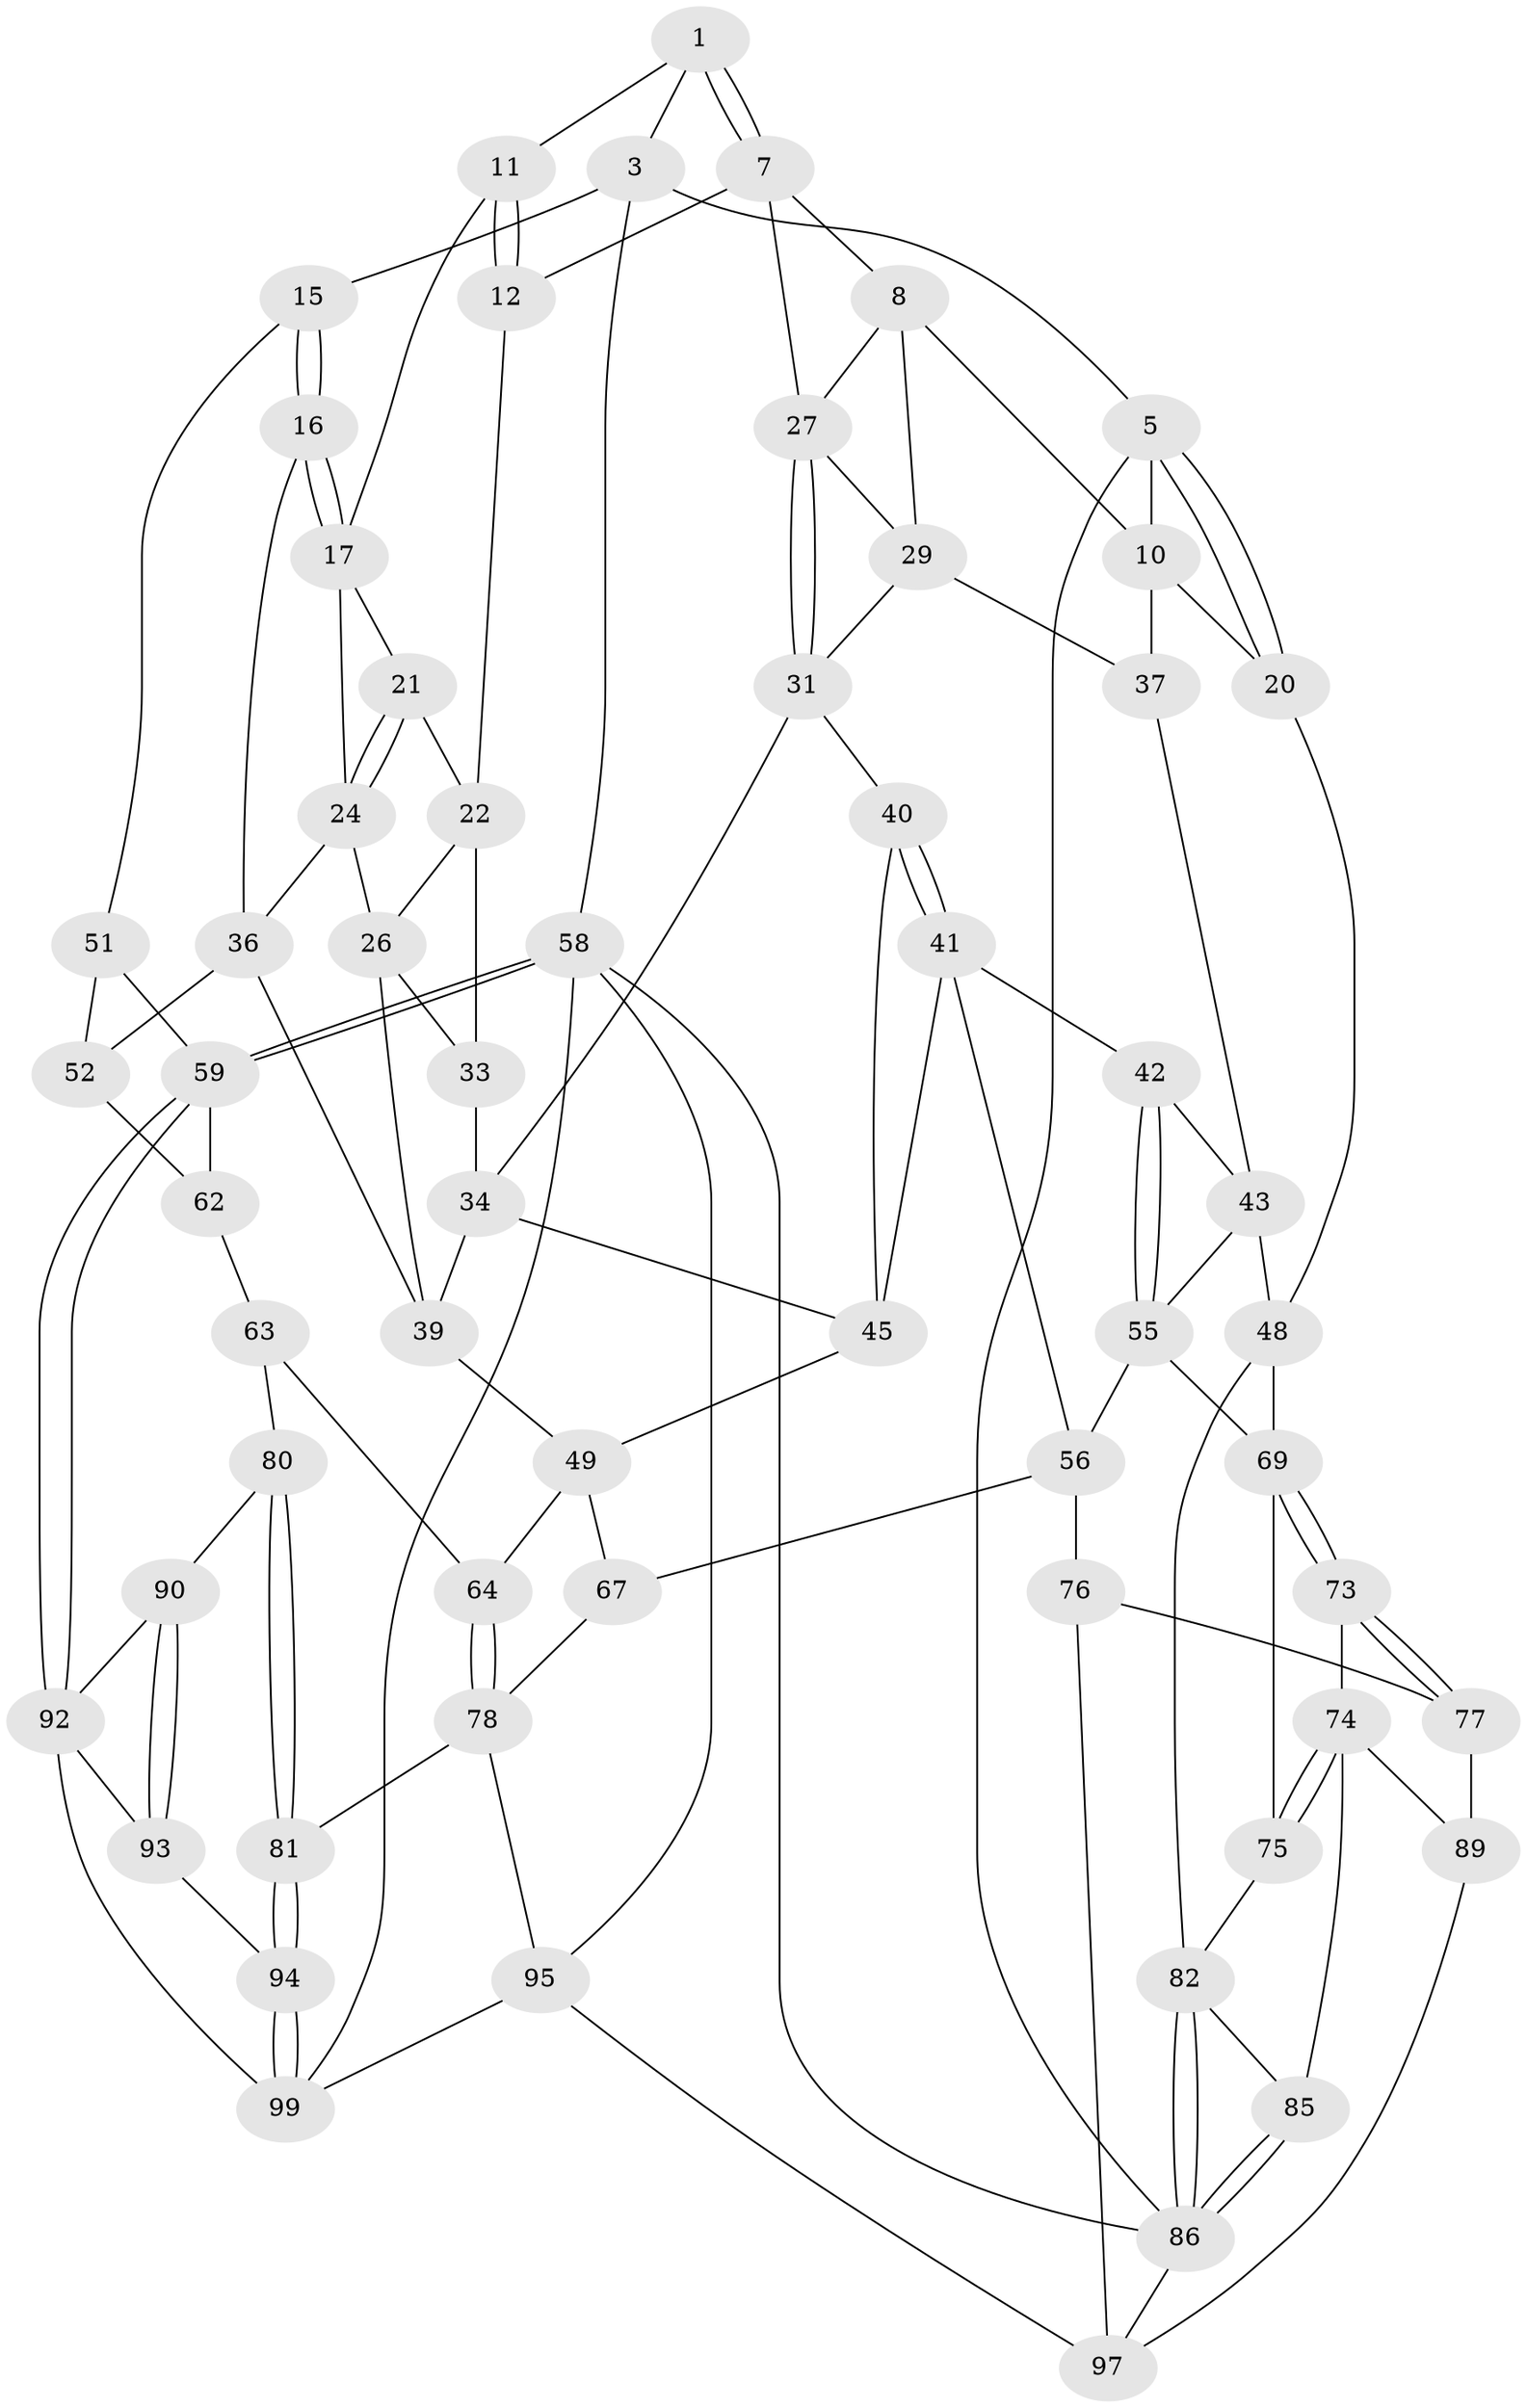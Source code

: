 // Generated by graph-tools (version 1.1) at 2025/24/03/03/25 07:24:40]
// undirected, 61 vertices, 130 edges
graph export_dot {
graph [start="1"]
  node [color=gray90,style=filled];
  1 [pos="+0.3184007672191432+0",super="+2"];
  3 [pos="+1+0",super="+4"];
  5 [pos="+0+0",super="+6"];
  7 [pos="+0.3236255551437036+0",super="+13"];
  8 [pos="+0.1988262443590877+0.14790402781123727",super="+9"];
  10 [pos="+0.0925780237455617+0.07855699349778024",super="+19"];
  11 [pos="+0.6048987092567779+0.08082236301050227",super="+14"];
  12 [pos="+0.5737765254277439+0.17759922406207074"];
  15 [pos="+1+0.21613342235949876"];
  16 [pos="+1+0.21697390515563872"];
  17 [pos="+0.945492863480253+0.20532870235771397",super="+18"];
  20 [pos="+0+0.22891624172812935"];
  21 [pos="+0.7903656051799185+0.10679881294140783"];
  22 [pos="+0.785195181674305+0.11067950290205116",super="+23"];
  24 [pos="+0.8494877691273999+0.23409586043766897",super="+25"];
  26 [pos="+0.7787078511496155+0.24589363372006384",super="+35"];
  27 [pos="+0.3652741335011592+0.15507336452772444",super="+28"];
  29 [pos="+0.24958736057527908+0.30668983218124324",super="+30"];
  31 [pos="+0.38838687967101565+0.30786768838502143",super="+32"];
  33 [pos="+0.5931834982873652+0.2299872686377234"];
  34 [pos="+0.5045055831709144+0.30895704096810445",super="+44"];
  36 [pos="+0.8359006449288674+0.3160057960708018",super="+38"];
  37 [pos="+0.06075701909567033+0.26685187526217796"];
  39 [pos="+0.7103848622551966+0.44219839306880604",super="+46"];
  40 [pos="+0.2885063362018599+0.41311100594859573"];
  41 [pos="+0.2605452564833296+0.46271606357018263",super="+54"];
  42 [pos="+0.25225764112115134+0.4680091523113479"];
  43 [pos="+0.08148408215545998+0.3758477632191578",super="+47"];
  45 [pos="+0.4130255874167045+0.43165885857279823",super="+50"];
  48 [pos="+0+0.5681892673675135",super="+71"];
  49 [pos="+0.5502057638218216+0.5439429709489494",super="+65"];
  51 [pos="+1+0.23622799687538723",super="+61"];
  52 [pos="+0.8267758977945312+0.47329424453800845",super="+53"];
  55 [pos="+0.1745906892508889+0.5783920778095449",super="+57"];
  56 [pos="+0.37190804778302555+0.7538569132769504",super="+68"];
  58 [pos="+1+1",super="+104"];
  59 [pos="+1+0.9799136914220582",super="+60"];
  62 [pos="+0.8297629110871105+0.5681482723786024",super="+66"];
  63 [pos="+0.7984291293358682+0.6500954068208192",super="+72"];
  64 [pos="+0.6799333322163523+0.7045372637932502"];
  67 [pos="+0.45712596002822664+0.7989376170887459"];
  69 [pos="+0.14413082305596517+0.6954321885494414",super="+70"];
  73 [pos="+0.16338806000443432+0.8135472959192289"];
  74 [pos="+0.1192422125272338+0.8220983324550074",super="+84"];
  75 [pos="+0.05550431091390478+0.7817201182579914"];
  76 [pos="+0.33046287848298317+0.8060069519770712",super="+98"];
  77 [pos="+0.21887128017183766+0.8754029824096463",super="+88"];
  78 [pos="+0.6764171399572674+0.7671523346862431",super="+79"];
  80 [pos="+0.8472615502206853+0.8026339180186494"];
  81 [pos="+0.7076191143902231+0.8570636655295855"];
  82 [pos="+0+0.7087929109426229",super="+83"];
  85 [pos="+0.04532320226265574+0.8906764106583881"];
  86 [pos="+0+1",super="+87"];
  89 [pos="+0.14542641977866028+0.9389897822558616"];
  90 [pos="+0.8474055291736065+0.8028439662051593",super="+91"];
  92 [pos="+0.9794211530007726+0.9016654636664393",super="+102"];
  93 [pos="+0.783931809656882+0.9261946377420492",super="+100"];
  94 [pos="+0.6998313684601996+0.8826555386517313"];
  95 [pos="+0.5336480669822574+0.9482750384281411",super="+96"];
  97 [pos="+0.41812050576278686+1",super="+101"];
  99 [pos="+0.6948334103754082+0.8874839462294397",super="+103"];
  1 -- 7;
  1 -- 7;
  1 -- 3;
  1 -- 11;
  3 -- 58;
  3 -- 5;
  3 -- 15;
  5 -- 20;
  5 -- 20;
  5 -- 86;
  5 -- 10;
  7 -- 8;
  7 -- 27;
  7 -- 12;
  8 -- 27;
  8 -- 10;
  8 -- 29;
  10 -- 20;
  10 -- 37;
  11 -- 12;
  11 -- 12;
  11 -- 17;
  12 -- 22;
  15 -- 16;
  15 -- 16;
  15 -- 51;
  16 -- 17;
  16 -- 17;
  16 -- 36;
  17 -- 24;
  17 -- 21;
  20 -- 48;
  21 -- 22;
  21 -- 24;
  21 -- 24;
  22 -- 26;
  22 -- 33;
  24 -- 26;
  24 -- 36;
  26 -- 33;
  26 -- 39;
  27 -- 31;
  27 -- 31;
  27 -- 29;
  29 -- 37;
  29 -- 31;
  31 -- 34;
  31 -- 40;
  33 -- 34;
  34 -- 45;
  34 -- 39;
  36 -- 52;
  36 -- 39;
  37 -- 43;
  39 -- 49;
  40 -- 41;
  40 -- 41;
  40 -- 45;
  41 -- 42;
  41 -- 56;
  41 -- 45;
  42 -- 43;
  42 -- 55;
  42 -- 55;
  43 -- 48;
  43 -- 55;
  45 -- 49;
  48 -- 82;
  48 -- 69;
  49 -- 64;
  49 -- 67;
  51 -- 52 [weight=2];
  51 -- 59;
  52 -- 62;
  55 -- 56;
  55 -- 69;
  56 -- 67;
  56 -- 76;
  58 -- 59;
  58 -- 59;
  58 -- 86;
  58 -- 99;
  58 -- 95;
  59 -- 92;
  59 -- 92;
  59 -- 62;
  62 -- 63 [weight=2];
  63 -- 64;
  63 -- 80;
  64 -- 78;
  64 -- 78;
  67 -- 78;
  69 -- 73;
  69 -- 73;
  69 -- 75;
  73 -- 74;
  73 -- 77;
  73 -- 77;
  74 -- 75;
  74 -- 75;
  74 -- 89;
  74 -- 85;
  75 -- 82;
  76 -- 77 [weight=2];
  76 -- 97;
  77 -- 89;
  78 -- 81;
  78 -- 95;
  80 -- 81;
  80 -- 81;
  80 -- 90;
  81 -- 94;
  81 -- 94;
  82 -- 86;
  82 -- 86;
  82 -- 85;
  85 -- 86;
  85 -- 86;
  86 -- 97;
  89 -- 97;
  90 -- 93 [weight=2];
  90 -- 93;
  90 -- 92;
  92 -- 99;
  92 -- 93;
  93 -- 94;
  94 -- 99;
  94 -- 99;
  95 -- 99;
  95 -- 97;
}
